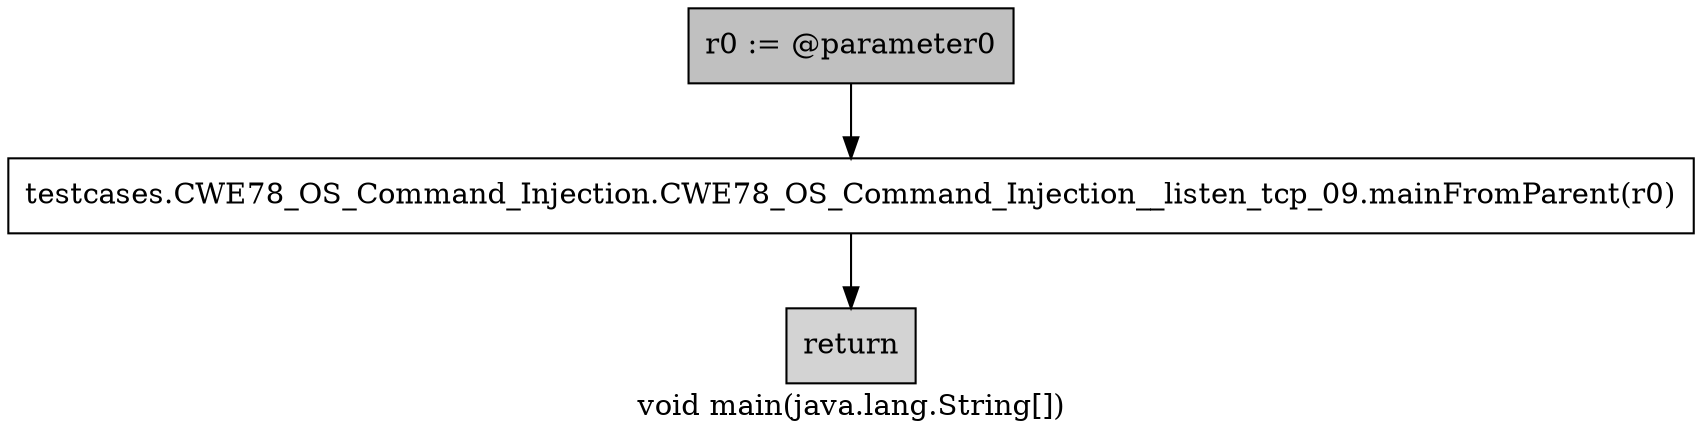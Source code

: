digraph "void main(java.lang.String[])" {
    label="void main(java.lang.String[])";
    node [shape=box];
    "0" [style=filled,fillcolor=gray,label="r0 := @parameter0",];
    "1" [label="testcases.CWE78_OS_Command_Injection.CWE78_OS_Command_Injection__listen_tcp_09.mainFromParent(r0)",];
    "0"->"1";
    "2" [style=filled,fillcolor=lightgray,label="return",];
    "1"->"2";
}
